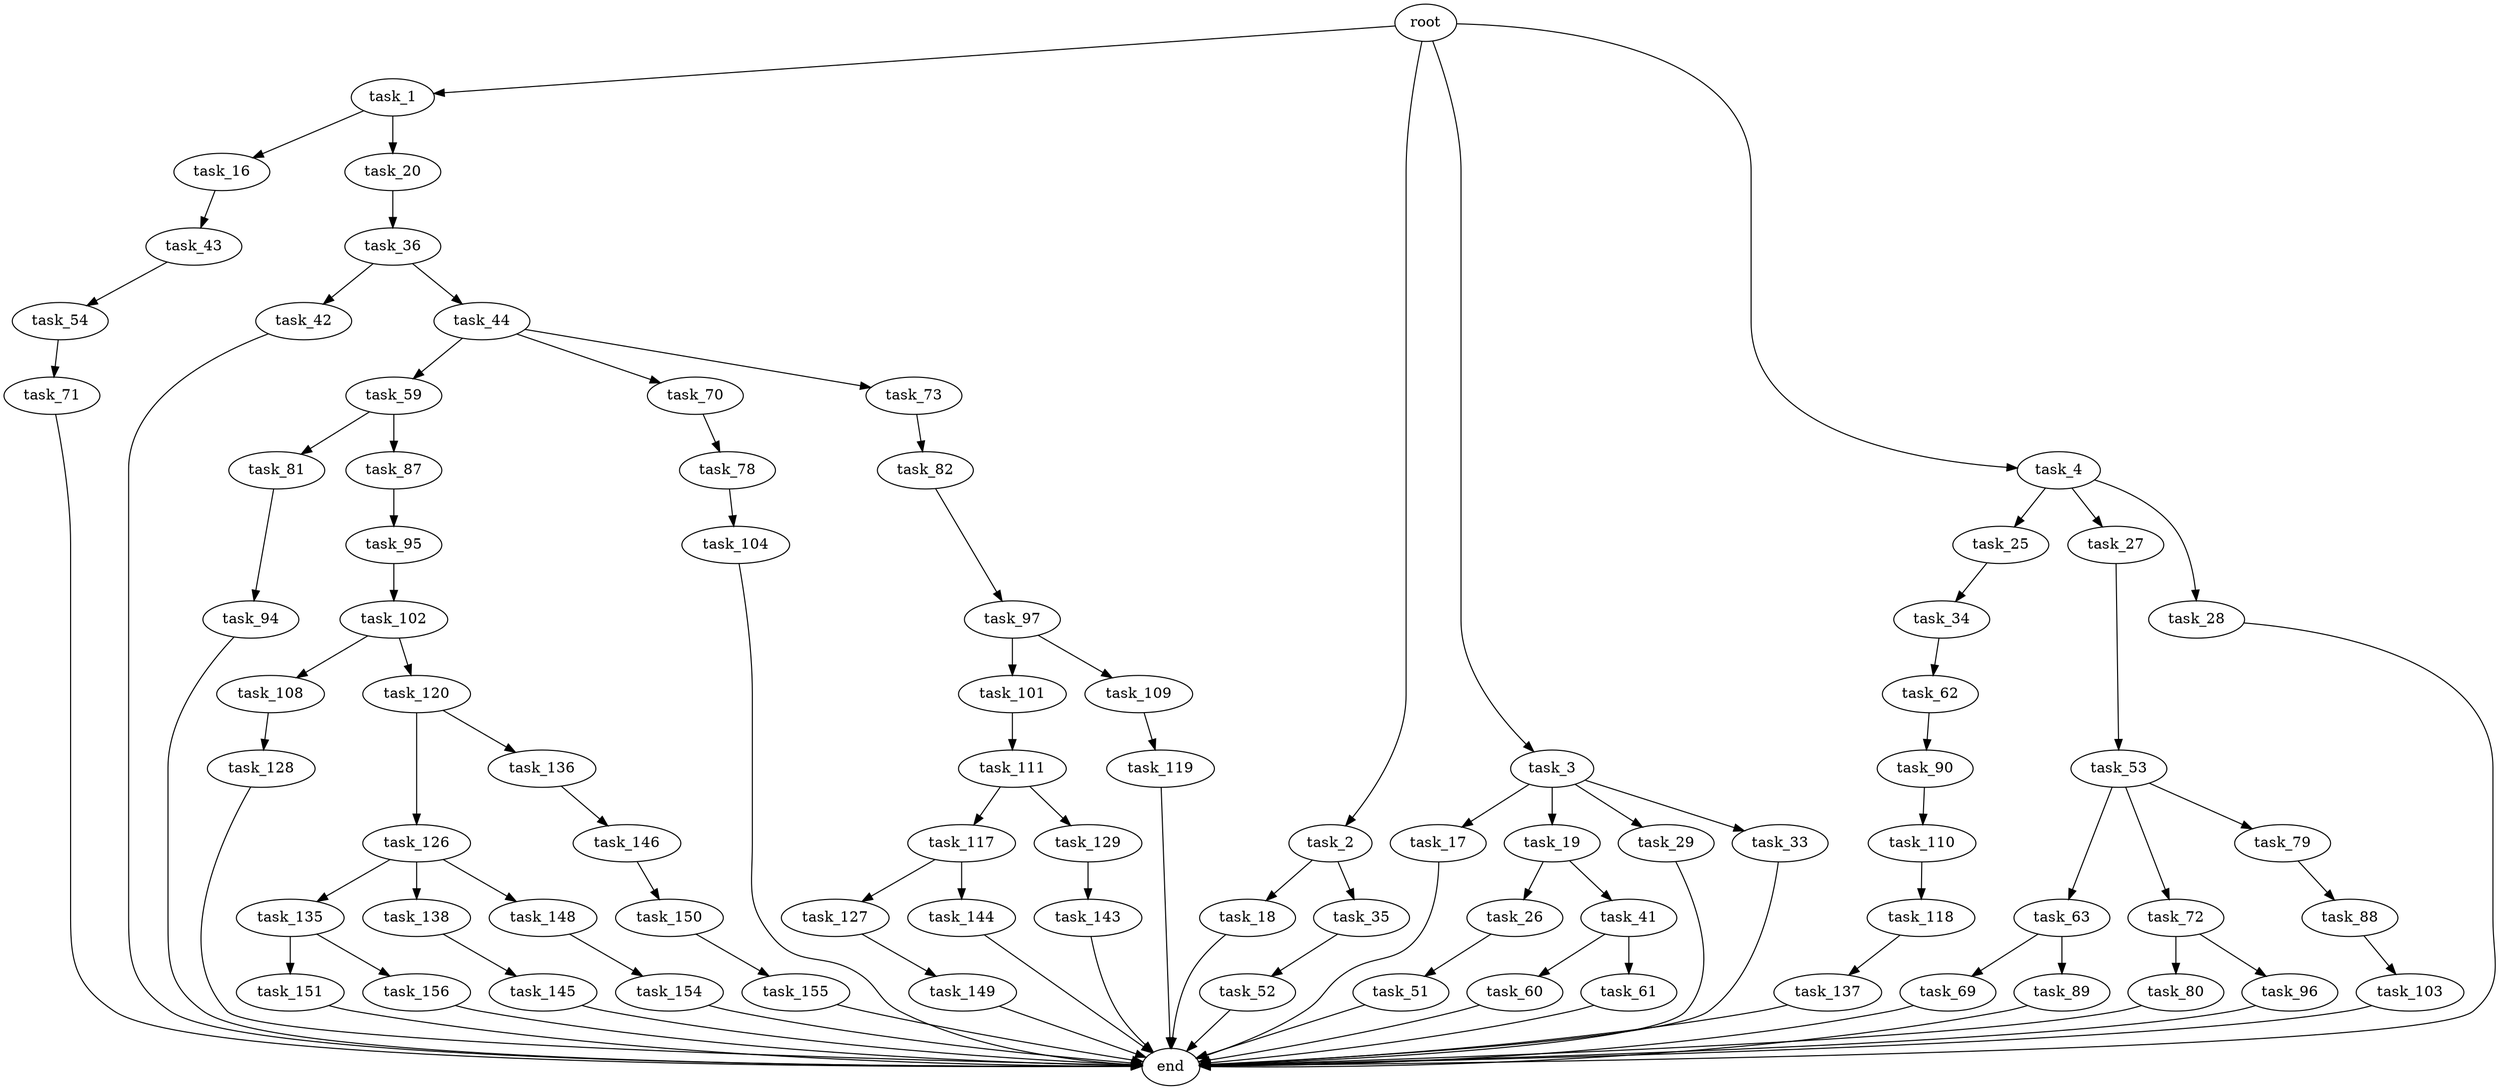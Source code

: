 digraph G {
  root [size="0.000000"];
  task_1 [size="249464729852.000000"];
  task_2 [size="765784313759.000000"];
  task_3 [size="4393174108.000000"];
  task_4 [size="152946701484.000000"];
  task_16 [size="22028045753.000000"];
  task_20 [size="782757789696.000000"];
  task_18 [size="782757789696.000000"];
  task_35 [size="158618832144.000000"];
  task_17 [size="15294586612.000000"];
  task_19 [size="782757789696.000000"];
  task_29 [size="1246407124276.000000"];
  task_33 [size="16069636086.000000"];
  task_25 [size="549755813888.000000"];
  task_27 [size="39324068903.000000"];
  task_28 [size="549755813888.000000"];
  task_43 [size="2764118287.000000"];
  end [size="0.000000"];
  task_26 [size="143341344496.000000"];
  task_41 [size="368293445632.000000"];
  task_36 [size="4373078158.000000"];
  task_34 [size="285658955301.000000"];
  task_51 [size="231928233984.000000"];
  task_53 [size="120707383800.000000"];
  task_62 [size="26002062059.000000"];
  task_52 [size="8304826682.000000"];
  task_42 [size="13059986669.000000"];
  task_44 [size="13231141676.000000"];
  task_60 [size="15133751680.000000"];
  task_61 [size="5240820251.000000"];
  task_54 [size="8053286924.000000"];
  task_59 [size="8589934592.000000"];
  task_70 [size="367194313784.000000"];
  task_73 [size="11600503898.000000"];
  task_63 [size="1073741824000.000000"];
  task_72 [size="415360375180.000000"];
  task_79 [size="99241538189.000000"];
  task_71 [size="2105780958.000000"];
  task_81 [size="155559189495.000000"];
  task_87 [size="205174712038.000000"];
  task_90 [size="427378136559.000000"];
  task_69 [size="265827193331.000000"];
  task_89 [size="7977403258.000000"];
  task_78 [size="549755813888.000000"];
  task_80 [size="7164386184.000000"];
  task_96 [size="287984542.000000"];
  task_82 [size="368293445632.000000"];
  task_104 [size="134217728000.000000"];
  task_88 [size="1843234496.000000"];
  task_94 [size="98462472048.000000"];
  task_97 [size="8589934592.000000"];
  task_95 [size="22147023908.000000"];
  task_103 [size="782757789696.000000"];
  task_110 [size="453296225490.000000"];
  task_102 [size="68719476736.000000"];
  task_101 [size="1073741824000.000000"];
  task_109 [size="68719476736.000000"];
  task_111 [size="8589934592.000000"];
  task_108 [size="4533264112.000000"];
  task_120 [size="68719476736.000000"];
  task_128 [size="53370072334.000000"];
  task_119 [size="28991029248.000000"];
  task_118 [size="578469792349.000000"];
  task_117 [size="1302366946578.000000"];
  task_129 [size="7144814528.000000"];
  task_127 [size="231928233984.000000"];
  task_144 [size="28991029248.000000"];
  task_137 [size="5546745629.000000"];
  task_126 [size="368293445632.000000"];
  task_136 [size="350272970060.000000"];
  task_135 [size="782757789696.000000"];
  task_138 [size="28991029248.000000"];
  task_148 [size="6791554461.000000"];
  task_149 [size="1137826817447.000000"];
  task_143 [size="19081450924.000000"];
  task_151 [size="134217728000.000000"];
  task_156 [size="28991029248.000000"];
  task_146 [size="20922372829.000000"];
  task_145 [size="474314031150.000000"];
  task_150 [size="370526031057.000000"];
  task_154 [size="396585722364.000000"];
  task_155 [size="231928233984.000000"];

  root -> task_1 [size="1.000000"];
  root -> task_2 [size="1.000000"];
  root -> task_3 [size="1.000000"];
  root -> task_4 [size="1.000000"];
  task_1 -> task_16 [size="411041792.000000"];
  task_1 -> task_20 [size="411041792.000000"];
  task_2 -> task_18 [size="679477248.000000"];
  task_2 -> task_35 [size="679477248.000000"];
  task_3 -> task_17 [size="134217728.000000"];
  task_3 -> task_19 [size="134217728.000000"];
  task_3 -> task_29 [size="134217728.000000"];
  task_3 -> task_33 [size="134217728.000000"];
  task_4 -> task_25 [size="134217728.000000"];
  task_4 -> task_27 [size="134217728.000000"];
  task_4 -> task_28 [size="134217728.000000"];
  task_16 -> task_43 [size="838860800.000000"];
  task_20 -> task_36 [size="679477248.000000"];
  task_18 -> end [size="1.000000"];
  task_35 -> task_52 [size="134217728.000000"];
  task_17 -> end [size="1.000000"];
  task_19 -> task_26 [size="679477248.000000"];
  task_19 -> task_41 [size="679477248.000000"];
  task_29 -> end [size="1.000000"];
  task_33 -> end [size="1.000000"];
  task_25 -> task_34 [size="536870912.000000"];
  task_27 -> task_53 [size="838860800.000000"];
  task_28 -> end [size="1.000000"];
  task_43 -> task_54 [size="75497472.000000"];
  task_26 -> task_51 [size="209715200.000000"];
  task_41 -> task_60 [size="411041792.000000"];
  task_41 -> task_61 [size="411041792.000000"];
  task_36 -> task_42 [size="75497472.000000"];
  task_36 -> task_44 [size="75497472.000000"];
  task_34 -> task_62 [size="301989888.000000"];
  task_51 -> end [size="1.000000"];
  task_53 -> task_63 [size="134217728.000000"];
  task_53 -> task_72 [size="134217728.000000"];
  task_53 -> task_79 [size="134217728.000000"];
  task_62 -> task_90 [size="679477248.000000"];
  task_52 -> end [size="1.000000"];
  task_42 -> end [size="1.000000"];
  task_44 -> task_59 [size="411041792.000000"];
  task_44 -> task_70 [size="411041792.000000"];
  task_44 -> task_73 [size="411041792.000000"];
  task_60 -> end [size="1.000000"];
  task_61 -> end [size="1.000000"];
  task_54 -> task_71 [size="536870912.000000"];
  task_59 -> task_81 [size="33554432.000000"];
  task_59 -> task_87 [size="33554432.000000"];
  task_70 -> task_78 [size="679477248.000000"];
  task_73 -> task_82 [size="411041792.000000"];
  task_63 -> task_69 [size="838860800.000000"];
  task_63 -> task_89 [size="838860800.000000"];
  task_72 -> task_80 [size="838860800.000000"];
  task_72 -> task_96 [size="838860800.000000"];
  task_79 -> task_88 [size="411041792.000000"];
  task_71 -> end [size="1.000000"];
  task_81 -> task_94 [size="209715200.000000"];
  task_87 -> task_95 [size="301989888.000000"];
  task_90 -> task_110 [size="301989888.000000"];
  task_69 -> end [size="1.000000"];
  task_89 -> end [size="1.000000"];
  task_78 -> task_104 [size="536870912.000000"];
  task_80 -> end [size="1.000000"];
  task_96 -> end [size="1.000000"];
  task_82 -> task_97 [size="411041792.000000"];
  task_104 -> end [size="1.000000"];
  task_88 -> task_103 [size="33554432.000000"];
  task_94 -> end [size="1.000000"];
  task_97 -> task_101 [size="33554432.000000"];
  task_97 -> task_109 [size="33554432.000000"];
  task_95 -> task_102 [size="411041792.000000"];
  task_103 -> end [size="1.000000"];
  task_110 -> task_118 [size="679477248.000000"];
  task_102 -> task_108 [size="134217728.000000"];
  task_102 -> task_120 [size="134217728.000000"];
  task_101 -> task_111 [size="838860800.000000"];
  task_109 -> task_119 [size="134217728.000000"];
  task_111 -> task_117 [size="33554432.000000"];
  task_111 -> task_129 [size="33554432.000000"];
  task_108 -> task_128 [size="209715200.000000"];
  task_120 -> task_126 [size="134217728.000000"];
  task_120 -> task_136 [size="134217728.000000"];
  task_128 -> end [size="1.000000"];
  task_119 -> end [size="1.000000"];
  task_118 -> task_137 [size="679477248.000000"];
  task_117 -> task_127 [size="838860800.000000"];
  task_117 -> task_144 [size="838860800.000000"];
  task_129 -> task_143 [size="301989888.000000"];
  task_127 -> task_149 [size="301989888.000000"];
  task_144 -> end [size="1.000000"];
  task_137 -> end [size="1.000000"];
  task_126 -> task_135 [size="411041792.000000"];
  task_126 -> task_138 [size="411041792.000000"];
  task_126 -> task_148 [size="411041792.000000"];
  task_136 -> task_146 [size="536870912.000000"];
  task_135 -> task_151 [size="679477248.000000"];
  task_135 -> task_156 [size="679477248.000000"];
  task_138 -> task_145 [size="75497472.000000"];
  task_148 -> task_154 [size="679477248.000000"];
  task_149 -> end [size="1.000000"];
  task_143 -> end [size="1.000000"];
  task_151 -> end [size="1.000000"];
  task_156 -> end [size="1.000000"];
  task_146 -> task_150 [size="679477248.000000"];
  task_145 -> end [size="1.000000"];
  task_150 -> task_155 [size="301989888.000000"];
  task_154 -> end [size="1.000000"];
  task_155 -> end [size="1.000000"];
}

